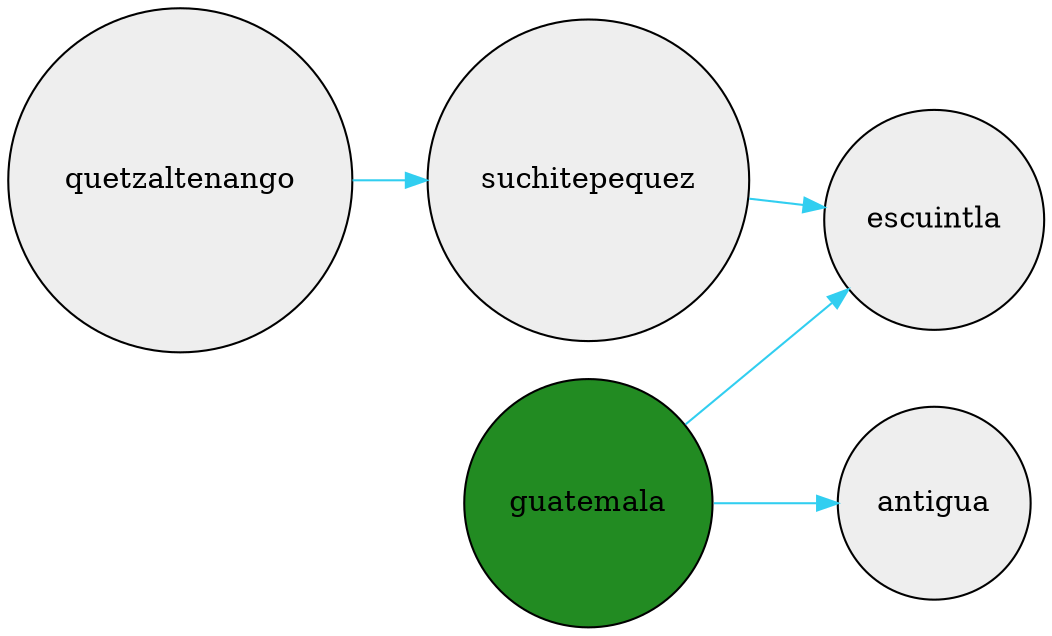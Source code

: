 digraph G{
     node[shape=circle];
     node[style=filled];
     node[fillcolor="#EEEEEE"];
     edge[color="#31CEF0"];
     guatemala->escuintla;
     guatemala->antigua;
     suchitepequez->escuintla;
     quetzaltenango->suchitepequez;
     guatemala[fillcolor="forestgreen"];
     rankdir=LR;
}